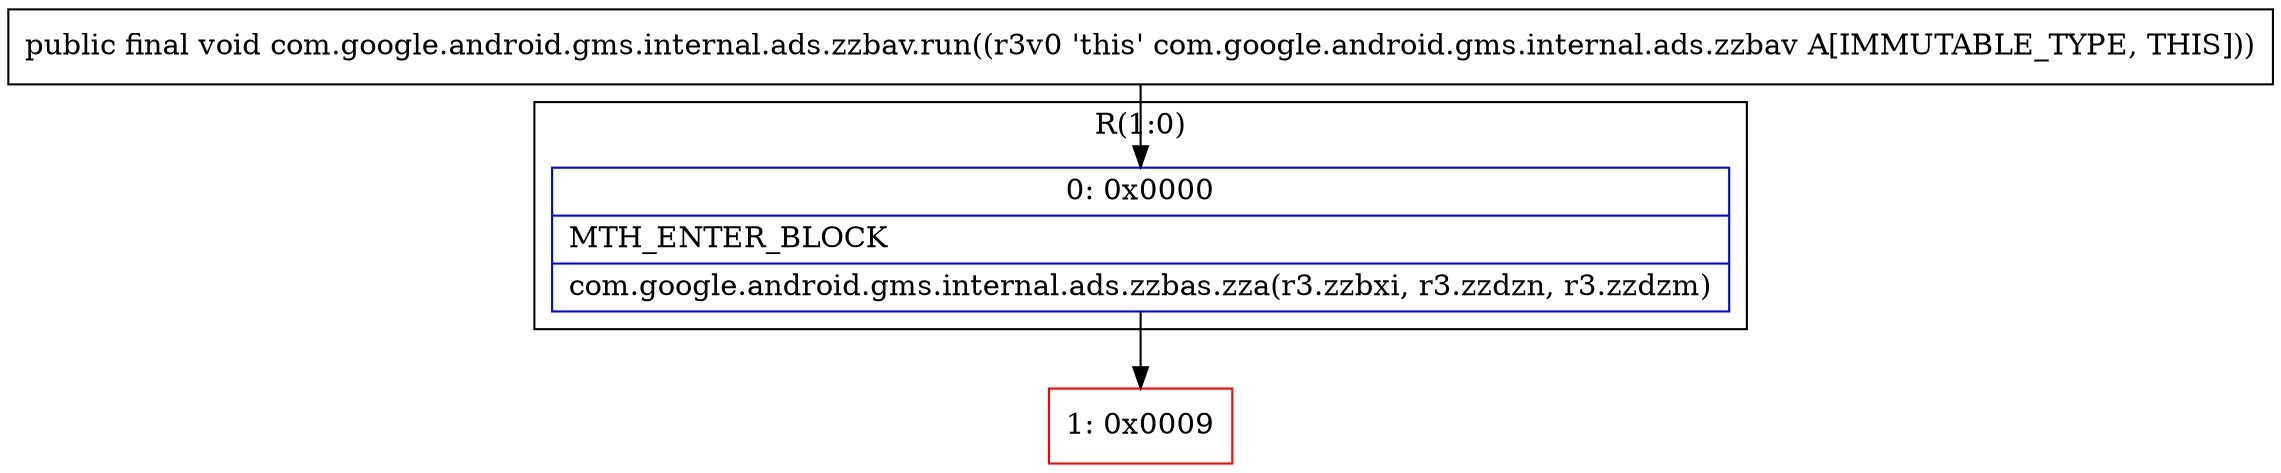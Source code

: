 digraph "CFG forcom.google.android.gms.internal.ads.zzbav.run()V" {
subgraph cluster_Region_1764960629 {
label = "R(1:0)";
node [shape=record,color=blue];
Node_0 [shape=record,label="{0\:\ 0x0000|MTH_ENTER_BLOCK\l|com.google.android.gms.internal.ads.zzbas.zza(r3.zzbxi, r3.zzdzn, r3.zzdzm)\l}"];
}
Node_1 [shape=record,color=red,label="{1\:\ 0x0009}"];
MethodNode[shape=record,label="{public final void com.google.android.gms.internal.ads.zzbav.run((r3v0 'this' com.google.android.gms.internal.ads.zzbav A[IMMUTABLE_TYPE, THIS])) }"];
MethodNode -> Node_0;
Node_0 -> Node_1;
}

